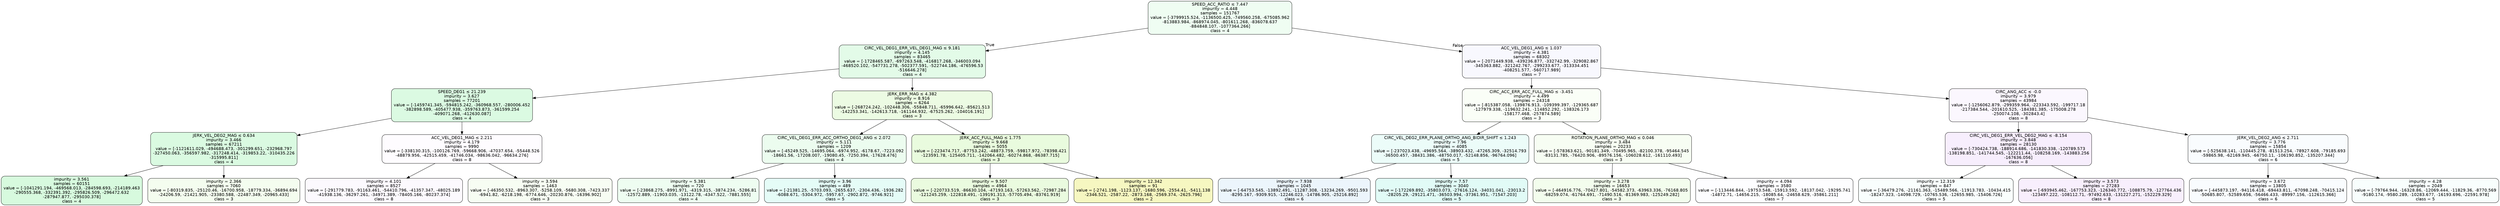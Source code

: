 digraph Tree {
node [shape=box, style="filled, rounded", color="black", fontname="helvetica"] ;
edge [fontname="helvetica"] ;
0 [label=<SPEED_ACC_RATIO &le; 7.447<br/>impurity = 4.448<br/>samples = 151767<br/>value = [-3799915.524, -1136500.425, -749560.258, -675085.962<br/>-813883.984, -868974.045, -801611.268, -836078.637<br/>-884848.107, -1077364.266]<br/>class = 4>, fillcolor="#effdf2"] ;
1 [label=<CIRC_VEL_DEG1_ERR_VEL_DEG1_MAG &le; 9.181<br/>impurity = 4.145<br/>samples = 83465<br/>value = [-1728465.587, -697263.548, -416817.268, -346003.094<br/>-468520.102, -547731.278, -502377.591, -522744.186, -476596.53<br/>-516646.278]<br/>class = 4>, fillcolor="#e3fbe8"] ;
0 -> 1 [labeldistance=2.5, labelangle=45, headlabel="True"] ;
2 [label=<SPEED_DEG1 &le; 21.239<br/>impurity = 3.627<br/>samples = 77201<br/>value = [-1459741.345, -594815.242, -360968.557, -280006.452<br/>-382898.589, -405477.938, -359763.873, -361599.254<br/>-409071.268, -412630.087]<br/>class = 4>, fillcolor="#dbfae2"] ;
1 -> 2 ;
3 [label=<JERK_VEL_DEG2_MAG &le; 0.634<br/>impurity = 3.466<br/>samples = 67211<br/>value = [-1121611.029, -494688.473, -301299.651, -232968.797<br/>-327450.063, -356597.982, -317248.414, -319853.22, -310435.226<br/>-315995.811]<br/>class = 4>, fillcolor="#dafae1"] ;
2 -> 3 ;
4 [label=<impurity = 3.561<br/>samples = 60151<br/>value = [-1041291.194, -469568.013, -284598.693, -214189.463<br/>-290555.368, -332391.392, -295826.509, -296472.632<br/>-287947.877, -295030.378]<br/>class = 4>, fillcolor="#d7fade"] ;
3 -> 4 ;
35 [label=<impurity = 2.366<br/>samples = 7060<br/>value = [-80319.835, -25120.46, -16700.958, -18779.334, -36894.694<br/>-24206.59, -21421.905, -23380.588, -22487.349, -20965.433]<br/>class = 3>, fillcolor="#f4fdef"] ;
3 -> 35 ;
66 [label=<ACC_VEL_DEG1_MAG &le; 2.211<br/>impurity = 4.179<br/>samples = 9990<br/>value = [-338130.315, -100126.769, -59668.906, -47037.654, -55448.526<br/>-48879.956, -42515.459, -41746.034, -98636.042, -96634.276]<br/>class = 8>, fillcolor="#fefcff"] ;
2 -> 66 ;
67 [label=<impurity = 4.101<br/>samples = 8527<br/>value = [-291779.783, -91163.461, -54410.796, -41357.347, -48025.189<br/>-41938.136, -36297.261, -34971.389, -78405.166, -80237.374]<br/>class = 8>, fillcolor="#fcf9fe"] ;
66 -> 67 ;
98 [label=<impurity = 3.594<br/>samples = 1463<br/>value = [-46350.532, -8963.307, -5258.109, -5680.308, -7423.337<br/>-6941.82, -6218.198, -6774.646, -20230.876, -16396.902]<br/>class = 3>, fillcolor="#f7fdf3"] ;
66 -> 98 ;
129 [label=<JERK_ERR_MAG &le; 4.382<br/>impurity = 8.916<br/>samples = 6264<br/>value = [-268724.242, -102448.306, -55848.711, -65996.642, -85621.513<br/>-142253.341, -142613.718, -161144.932, -67525.262, -104016.191]<br/>class = 3>, fillcolor="#ecfbe3"] ;
1 -> 129 ;
130 [label=<CIRC_VEL_DEG1_ERR_ACC_ORTHO_DEG1_ANG &le; 2.072<br/>impurity = 5.111<br/>samples = 1209<br/>value = [-45249.525, -14695.064, -6974.952, -6178.67, -7223.092<br/>-18661.56, -17208.007, -19080.45, -7250.394, -17628.476]<br/>class = 4>, fillcolor="#ecfcef"] ;
129 -> 130 ;
131 [label=<impurity = 5.381<br/>samples = 720<br/>value = [-23868.275, -8991.971, -4319.315, -3874.234, -5286.81<br/>-12572.889, -11903.035, -13122.78, -4347.522, -7881.555]<br/>class = 4>, fillcolor="#eefdf1"] ;
130 -> 131 ;
160 [label=<impurity = 3.96<br/>samples = 489<br/>value = [-21381.25, -5703.093, -2655.637, -2304.436, -1936.282<br/>-6088.671, -5304.972, -5957.67, -2902.872, -9746.921]<br/>class = 5>, fillcolor="#e5fcf7"] ;
130 -> 160 ;
189 [label=<JERK_ACC_FULL_MAG &le; 1.775<br/>impurity = 9.668<br/>samples = 5055<br/>value = [-223474.717, -87753.242, -48873.759, -59817.972, -78398.421<br/>-123591.78, -125405.711, -142064.482, -60274.868, -86387.715]<br/>class = 3>, fillcolor="#e9fbde"] ;
129 -> 189 ;
190 [label=<impurity = 9.507<br/>samples = 4964<br/>value = [-220733.519, -86630.104, -47193.163, -57263.562, -72987.284<br/>-121245.259, -122818.491, -139191.313, -57705.494, -83761.919]<br/>class = 3>, fillcolor="#eafbdf"] ;
189 -> 190 ;
221 [label=<impurity = 12.342<br/>samples = 91<br/>value = [-2741.198, -1123.137, -1680.596, -2554.41, -5411.138<br/>-2346.521, -2587.22, -2873.168, -2569.374, -2625.796]<br/>class = 2>, fillcolor="#f6f7c1"] ;
189 -> 221 ;
240 [label=<ACC_VEL_DEG1_ANG &le; 1.037<br/>impurity = 4.381<br/>samples = 68302<br/>value = [-2071449.938, -439236.877, -332742.99, -329082.867<br/>-345363.882, -321242.767, -299233.677, -313334.451<br/>-408251.577, -560717.989]<br/>class = 7>, fillcolor="#f8f8fe"] ;
0 -> 240 [labeldistance=2.5, labelangle=-45, headlabel="False"] ;
241 [label=<CIRC_ACC_ERR_ACC_FULL_MAG &le; -3.451<br/>impurity = 4.499<br/>samples = 24318<br/>value = [-815387.058, -139876.913, -109399.397, -129365.687<br/>-127979.338, -119632.241, -114852.292, -138326.173<br/>-158177.468, -257874.589]<br/>class = 3>, fillcolor="#fafef7"] ;
240 -> 241 ;
242 [label=<CIRC_VEL_DEG2_ERR_PLANE_ORTHO_ANG_BIDIR_SHIFT &le; 1.243<br/>impurity = 7.96<br/>samples = 4085<br/>value = [-237023.438, -49695.564, -38903.432, -47265.309, -32514.793<br/>-36500.457, -38431.386, -48750.017, -52148.856, -96764.096]<br/>class = 5>, fillcolor="#ecfcf9"] ;
241 -> 242 ;
243 [label=<impurity = 7.938<br/>samples = 1045<br/>value = [-64753.545, -13892.491, -11287.308, -13234.269, -9501.593<br/>-8295.167, -9309.915, -12246.023, -14786.905, -25216.892]<br/>class = 6>, fillcolor="#ecf5fc"] ;
242 -> 243 ;
274 [label=<impurity = 7.57<br/>samples = 3040<br/>value = [-172269.892, -35803.073, -27616.124, -34031.041, -23013.2<br/>-28205.29, -29121.471, -36503.994, -37361.951, -71547.203]<br/>class = 5>, fillcolor="#e1fbf6"] ;
242 -> 274 ;
305 [label=<ROTATION_PLANE_ORTHO_MAG &le; 0.046<br/>impurity = 3.484<br/>samples = 20233<br/>value = [-578363.621, -90181.349, -70495.965, -82100.378, -95464.545<br/>-83131.785, -76420.906, -89576.156, -106028.612, -161110.493]<br/>class = 3>, fillcolor="#f7fdf3"] ;
241 -> 305 ;
306 [label=<impurity = 3.278<br/>samples = 16653<br/>value = [-464916.776, -70427.801, -54582.373, -63963.336, -76168.805<br/>-68259.074, -61764.691, -71490.516, -81369.983, -125249.282]<br/>class = 3>, fillcolor="#f3fded"] ;
305 -> 306 ;
337 [label=<impurity = 4.094<br/>samples = 3580<br/>value = [-113446.844, -19753.548, -15913.592, -18137.042, -19295.741<br/>-14872.71, -14656.215, -18085.64, -24658.629, -35861.211]<br/>class = 7>, fillcolor="#fdfdff"] ;
305 -> 337 ;
368 [label=<CIRC_ANG_ACC &le; -0.0<br/>impurity = 3.979<br/>samples = 43984<br/>value = [-1256062.879, -299359.964, -223343.592, -199717.18<br/>-217384.544, -201610.525, -184381.385, -175008.278<br/>-250074.108, -302843.4]<br/>class = 8>, fillcolor="#fbf7fe"] ;
240 -> 368 ;
369 [label=<CIRC_VEL_DEG1_ERR_VEL_DEG2_MAG &le; -8.154<br/>impurity = 3.848<br/>samples = 28130<br/>value = [-730424.738, -188914.686, -141830.338, -120789.573<br/>-138198.851, -141744.545, -122211.44, -108258.169, -143883.256<br/>-167636.056]<br/>class = 8>, fillcolor="#f7eefd"] ;
368 -> 369 ;
370 [label=<impurity = 12.319<br/>samples = 847<br/>value = [-36479.276, -21161.363, -15489.566, -11913.783, -10434.415<br/>-18247.323, -14098.729, -10765.536, -12655.985, -15406.726]<br/>class = 5>, fillcolor="#f9fefd"] ;
369 -> 370 ;
401 [label=<impurity = 3.573<br/>samples = 27283<br/>value = [-693945.462, -167753.323, -126340.772, -108875.79, -127764.436<br/>-123497.222, -108112.71, -97492.633, -131227.271, -152229.329]<br/>class = 8>, fillcolor="#f8effd"] ;
369 -> 401 ;
432 [label=<JERK_VEL_DEG2_ANG &le; 2.711<br/>impurity = 3.776<br/>samples = 15854<br/>value = [-525638.141, -110445.278, -81513.254, -78927.608, -79185.693<br/>-59865.98, -62169.945, -66750.11, -106190.852, -135207.344]<br/>class = 6>, fillcolor="#f9fcfe"] ;
368 -> 432 ;
433 [label=<impurity = 3.672<br/>samples = 13805<br/>value = [-445873.197, -94116.418, -69443.811, -67098.248, -70415.124<br/>-50685.807, -52589.656, -56466.433, -89997.156, -112615.366]<br/>class = 6>, fillcolor="#f9fcfe"] ;
432 -> 433 ;
464 [label=<impurity = 4.28<br/>samples = 2049<br/>value = [-79764.944, -16328.86, -12069.444, -11829.36, -8770.569<br/>-9180.174, -9580.289, -10283.677, -16193.696, -22591.978]<br/>class = 5>, fillcolor="#f8fefd"] ;
432 -> 464 ;
}